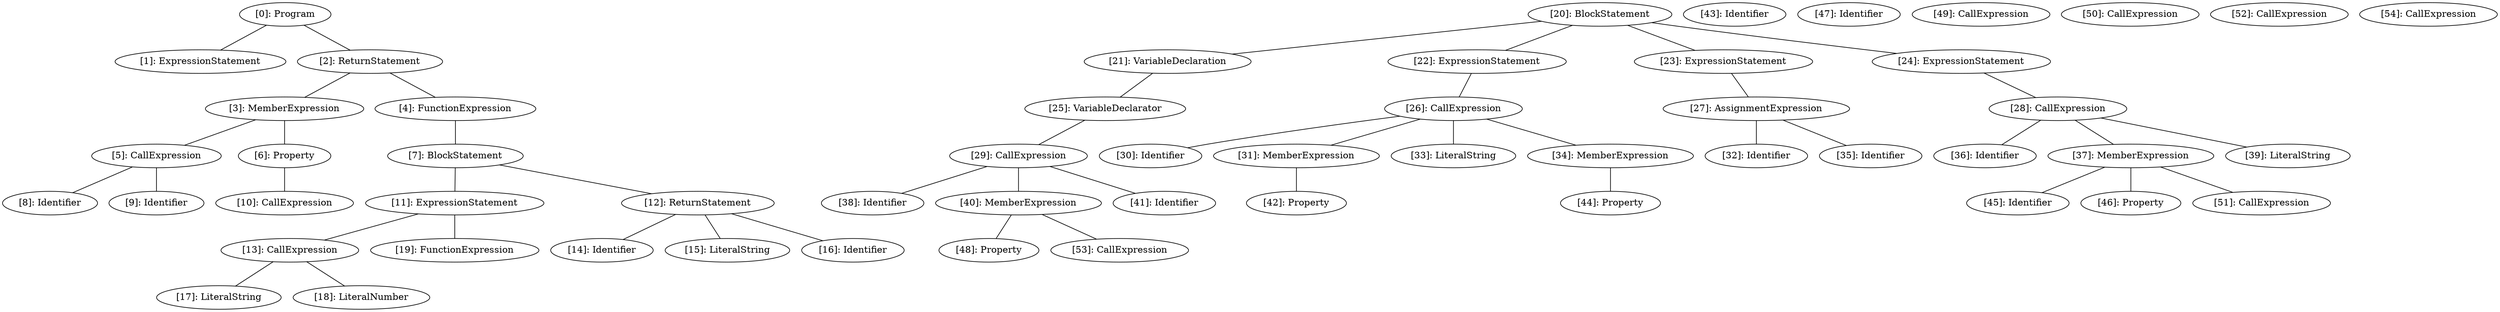 // Result
graph {
	0 [label="[0]: Program"]
	1 [label="[1]: ExpressionStatement"]
	2 [label="[2]: ReturnStatement"]
	3 [label="[3]: MemberExpression"]
	4 [label="[4]: FunctionExpression"]
	5 [label="[5]: CallExpression"]
	6 [label="[6]: Property"]
	7 [label="[7]: BlockStatement"]
	8 [label="[8]: Identifier"]
	9 [label="[9]: Identifier"]
	10 [label="[10]: CallExpression"]
	11 [label="[11]: ExpressionStatement"]
	12 [label="[12]: ReturnStatement"]
	13 [label="[13]: CallExpression"]
	14 [label="[14]: Identifier"]
	15 [label="[15]: LiteralString"]
	16 [label="[16]: Identifier"]
	17 [label="[17]: LiteralString"]
	18 [label="[18]: LiteralNumber"]
	19 [label="[19]: FunctionExpression"]
	20 [label="[20]: BlockStatement"]
	21 [label="[21]: VariableDeclaration"]
	22 [label="[22]: ExpressionStatement"]
	23 [label="[23]: ExpressionStatement"]
	24 [label="[24]: ExpressionStatement"]
	25 [label="[25]: VariableDeclarator"]
	26 [label="[26]: CallExpression"]
	27 [label="[27]: AssignmentExpression"]
	28 [label="[28]: CallExpression"]
	29 [label="[29]: CallExpression"]
	30 [label="[30]: Identifier"]
	31 [label="[31]: MemberExpression"]
	32 [label="[32]: Identifier"]
	33 [label="[33]: LiteralString"]
	34 [label="[34]: MemberExpression"]
	35 [label="[35]: Identifier"]
	36 [label="[36]: Identifier"]
	37 [label="[37]: MemberExpression"]
	38 [label="[38]: Identifier"]
	39 [label="[39]: LiteralString"]
	40 [label="[40]: MemberExpression"]
	41 [label="[41]: Identifier"]
	42 [label="[42]: Property"]
	43 [label="[43]: Identifier"]
	44 [label="[44]: Property"]
	45 [label="[45]: Identifier"]
	46 [label="[46]: Property"]
	47 [label="[47]: Identifier"]
	48 [label="[48]: Property"]
	49 [label="[49]: CallExpression"]
	50 [label="[50]: CallExpression"]
	51 [label="[51]: CallExpression"]
	52 [label="[52]: CallExpression"]
	53 [label="[53]: CallExpression"]
	54 [label="[54]: CallExpression"]
	0 -- 1
	0 -- 2
	2 -- 3
	2 -- 4
	3 -- 5
	3 -- 6
	4 -- 7
	5 -- 8
	5 -- 9
	6 -- 10
	7 -- 11
	7 -- 12
	11 -- 13
	11 -- 19
	12 -- 14
	12 -- 15
	12 -- 16
	13 -- 17
	13 -- 18
	20 -- 21
	20 -- 22
	20 -- 23
	20 -- 24
	21 -- 25
	22 -- 26
	23 -- 27
	24 -- 28
	25 -- 29
	26 -- 30
	26 -- 31
	26 -- 33
	26 -- 34
	27 -- 32
	27 -- 35
	28 -- 36
	28 -- 37
	28 -- 39
	29 -- 38
	29 -- 40
	29 -- 41
	31 -- 42
	34 -- 44
	37 -- 45
	37 -- 46
	37 -- 51
	40 -- 48
	40 -- 53
}
